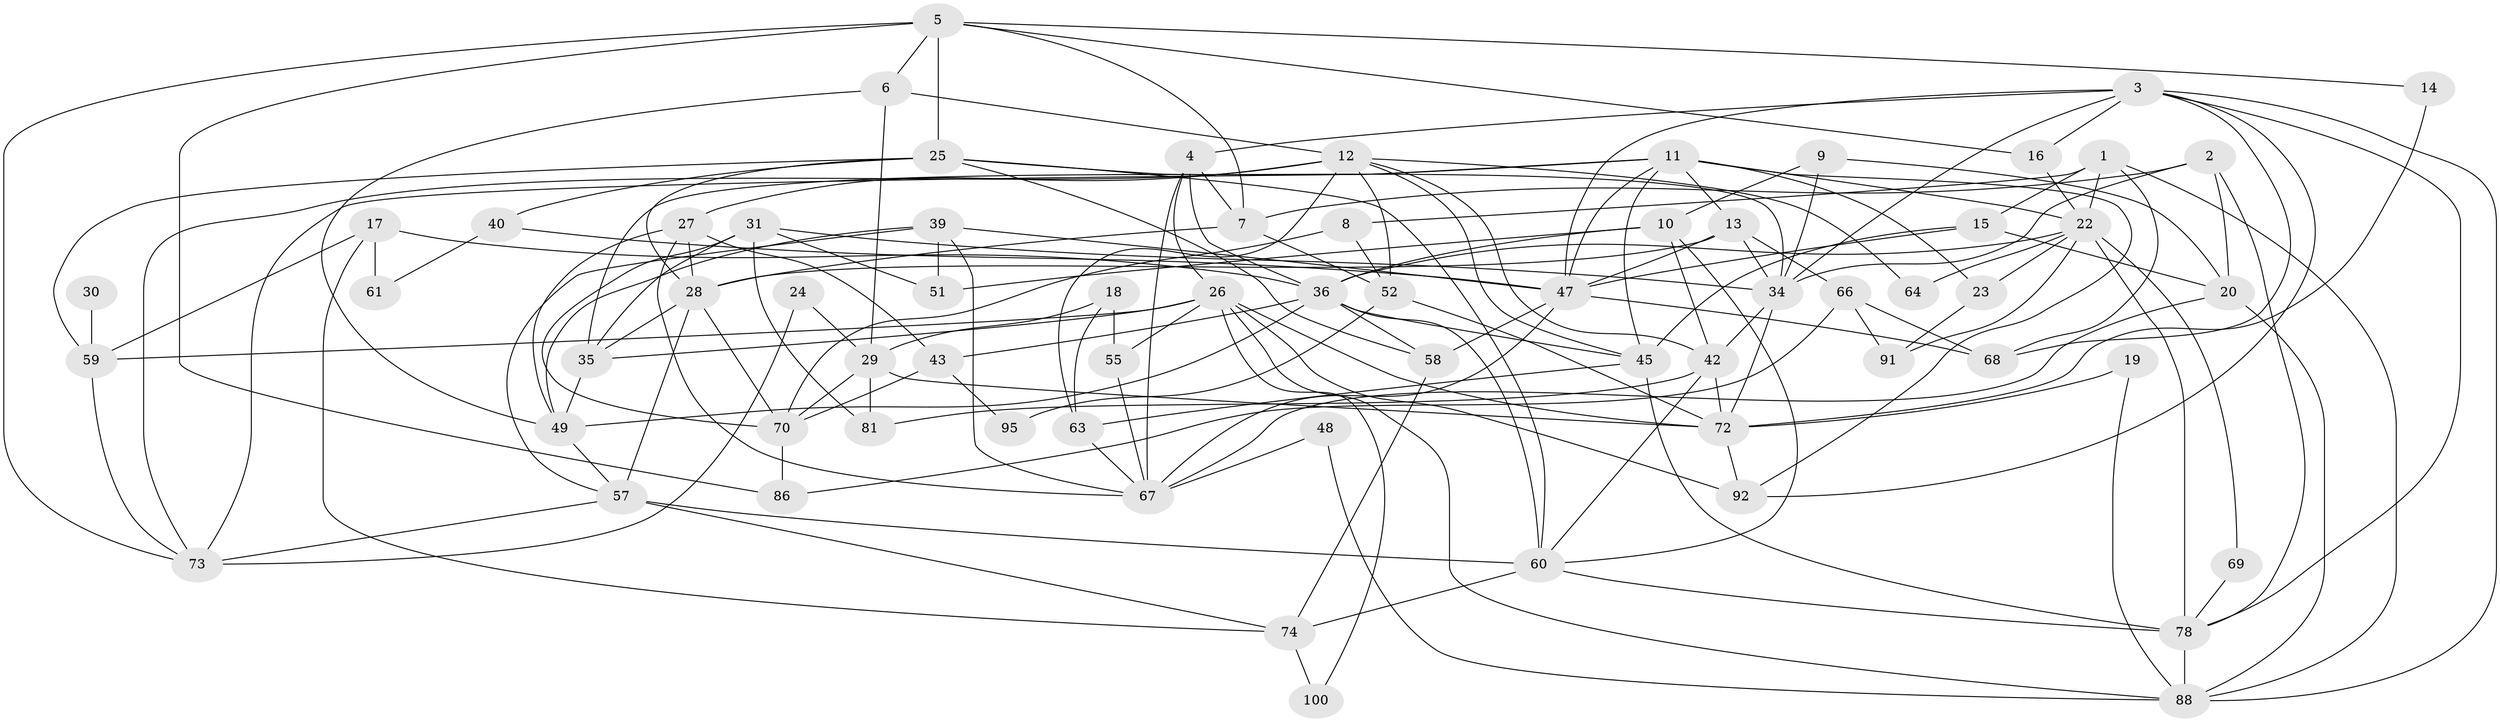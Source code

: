 // original degree distribution, {4: 0.27722772277227725, 2: 0.1485148514851485, 5: 0.1782178217821782, 3: 0.24752475247524752, 6: 0.0891089108910891, 7: 0.04950495049504951, 8: 0.009900990099009901}
// Generated by graph-tools (version 1.1) at 2025/41/03/06/25 10:41:54]
// undirected, 67 vertices, 162 edges
graph export_dot {
graph [start="1"]
  node [color=gray90,style=filled];
  1 [super="+56"];
  2 [super="+33"];
  3 [super="+37"];
  4;
  5 [super="+87"];
  6 [super="+98"];
  7 [super="+65"];
  8;
  9;
  10 [super="+54"];
  11 [super="+85"];
  12 [super="+21"];
  13;
  14;
  15 [super="+32"];
  16;
  17 [super="+41"];
  18 [super="+46"];
  19;
  20 [super="+50"];
  22 [super="+84"];
  23;
  24;
  25 [super="+94"];
  26 [super="+83"];
  27 [super="+38"];
  28 [super="+44"];
  29;
  30;
  31 [super="+53"];
  34 [super="+77"];
  35 [super="+71"];
  36 [super="+99"];
  39;
  40;
  42 [super="+75"];
  43;
  45 [super="+79"];
  47 [super="+96"];
  48;
  49 [super="+80"];
  51;
  52 [super="+93"];
  55;
  57 [super="+101"];
  58;
  59 [super="+62"];
  60 [super="+90"];
  61;
  63;
  64;
  66;
  67 [super="+76"];
  68;
  69;
  70;
  72 [super="+89"];
  73;
  74 [super="+82"];
  78 [super="+97"];
  81;
  86;
  88;
  91;
  92;
  95;
  100;
  1 -- 8;
  1 -- 88;
  1 -- 15;
  1 -- 68;
  1 -- 22;
  2 -- 78;
  2 -- 20;
  2 -- 34;
  2 -- 7;
  3 -- 78;
  3 -- 88;
  3 -- 92;
  3 -- 16;
  3 -- 4;
  3 -- 68;
  3 -- 47;
  3 -- 34;
  4 -- 67;
  4 -- 26;
  4 -- 36;
  4 -- 7;
  5 -- 14;
  5 -- 16;
  5 -- 25;
  5 -- 6;
  5 -- 7;
  5 -- 86;
  5 -- 73;
  6 -- 29;
  6 -- 49;
  6 -- 12;
  7 -- 28;
  7 -- 52;
  8 -- 52;
  8 -- 70;
  9 -- 20;
  9 -- 34;
  9 -- 10;
  10 -- 42;
  10 -- 51;
  10 -- 36;
  10 -- 60;
  11 -- 22;
  11 -- 23;
  11 -- 35;
  11 -- 47;
  11 -- 13;
  11 -- 73;
  11 -- 92;
  11 -- 45;
  12 -- 63;
  12 -- 73;
  12 -- 27;
  12 -- 64;
  12 -- 42;
  12 -- 45;
  12 -- 52;
  13 -- 28;
  13 -- 47;
  13 -- 66;
  13 -- 34;
  14 -- 72;
  15 -- 45;
  15 -- 20;
  15 -- 47;
  16 -- 22;
  17 -- 36;
  17 -- 61;
  17 -- 74 [weight=2];
  17 -- 59;
  18 -- 63;
  18 -- 55;
  18 -- 29;
  19 -- 88;
  19 -- 72;
  20 -- 88;
  20 -- 67;
  22 -- 91;
  22 -- 23;
  22 -- 78 [weight=2];
  22 -- 64;
  22 -- 36;
  22 -- 69;
  23 -- 91;
  24 -- 29;
  24 -- 73;
  25 -- 34;
  25 -- 59 [weight=2];
  25 -- 40;
  25 -- 60;
  25 -- 58;
  25 -- 28;
  26 -- 88;
  26 -- 92;
  26 -- 35;
  26 -- 100;
  26 -- 55;
  26 -- 72;
  26 -- 59;
  27 -- 43;
  27 -- 67;
  27 -- 49;
  27 -- 28;
  28 -- 35;
  28 -- 70;
  28 -- 57;
  29 -- 70;
  29 -- 81;
  29 -- 72;
  30 -- 59 [weight=2];
  31 -- 81;
  31 -- 70;
  31 -- 51;
  31 -- 34;
  31 -- 35;
  34 -- 42;
  34 -- 72;
  35 -- 49;
  36 -- 43;
  36 -- 45;
  36 -- 58;
  36 -- 60;
  36 -- 49;
  39 -- 51;
  39 -- 47;
  39 -- 49;
  39 -- 67;
  39 -- 57;
  40 -- 47;
  40 -- 61;
  42 -- 72;
  42 -- 81;
  42 -- 60;
  43 -- 70;
  43 -- 95;
  45 -- 78;
  45 -- 63;
  47 -- 58;
  47 -- 68;
  47 -- 67;
  48 -- 67;
  48 -- 88;
  49 -- 57;
  52 -- 72;
  52 -- 95;
  55 -- 67;
  57 -- 73;
  57 -- 74;
  57 -- 60;
  58 -- 74;
  59 -- 73;
  60 -- 74 [weight=2];
  60 -- 78;
  63 -- 67;
  66 -- 68;
  66 -- 86;
  66 -- 91;
  69 -- 78;
  70 -- 86;
  72 -- 92;
  74 -- 100;
  78 -- 88;
}
